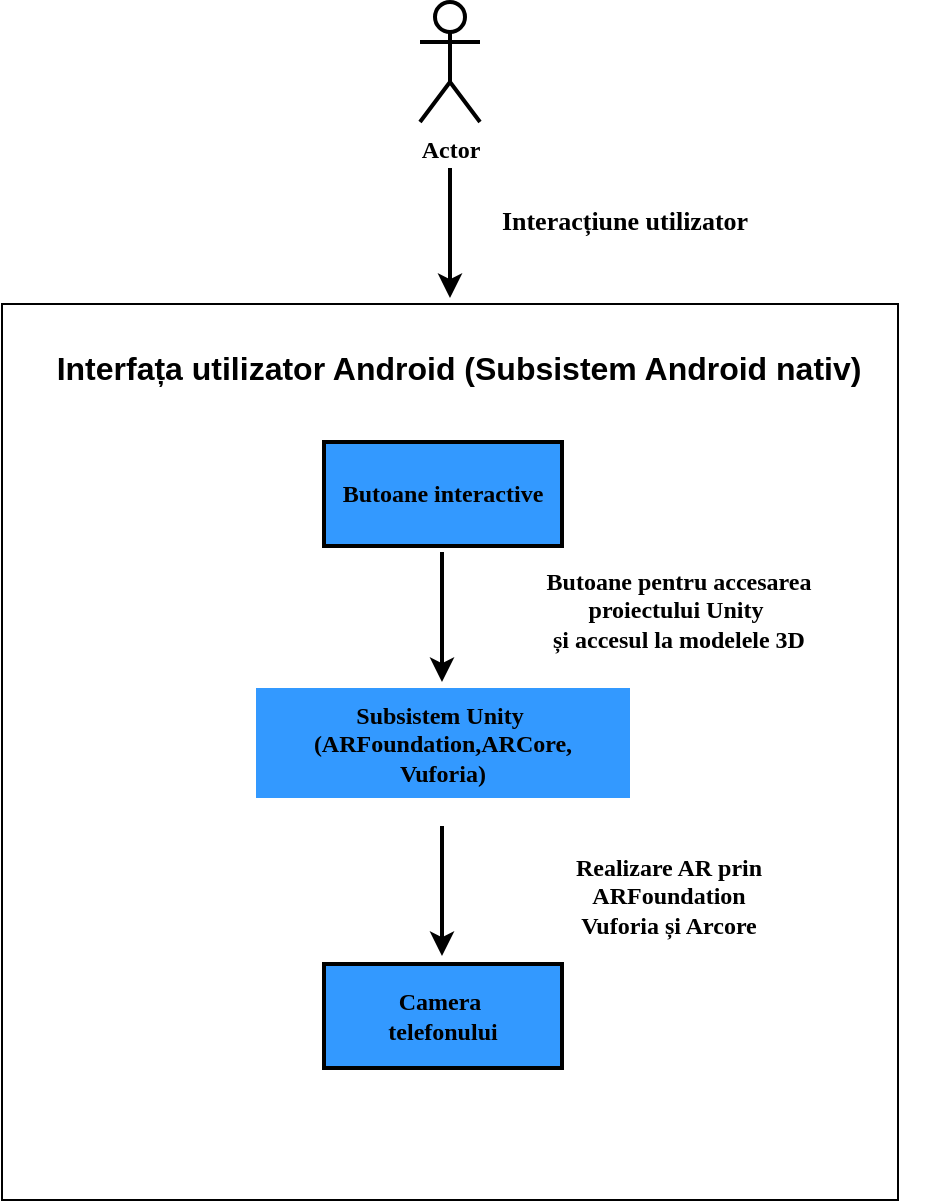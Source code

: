 <mxfile version="21.5.0" type="github">
  <diagram name="Page-1" id="Ii7l1QOKZbqQa2WmFgOp">
    <mxGraphModel dx="1434" dy="796" grid="0" gridSize="10" guides="1" tooltips="1" connect="1" arrows="1" fold="1" page="1" pageScale="1" pageWidth="850" pageHeight="1100" background="#ffffff" math="0" shadow="0">
      <root>
        <mxCell id="0" />
        <mxCell id="1" parent="0" />
        <mxCell id="5bNDe-UUc4NEutLfhQT3-7" value="" style="whiteSpace=wrap;html=1;aspect=fixed;fontSize=10;labelBorderColor=none;" parent="1" vertex="1">
          <mxGeometry x="201" y="234" width="448" height="448" as="geometry" />
        </mxCell>
        <mxCell id="5bNDe-UUc4NEutLfhQT3-2" value="Actor" style="shape=umlActor;verticalLabelPosition=bottom;verticalAlign=top;html=1;outlineConnect=0;strokeColor=#000000;fontStyle=1;fontFamily=Verdana;fontColor=#000000;strokeWidth=2;" parent="1" vertex="1">
          <mxGeometry x="410" y="83" width="30" height="60" as="geometry" />
        </mxCell>
        <mxCell id="5bNDe-UUc4NEutLfhQT3-3" value="Butoane interactive" style="rounded=0;whiteSpace=wrap;html=1;fontStyle=1;fontFamily=Verdana;labelBackgroundColor=none;strokeWidth=2;fillColor=#3399FF;" parent="1" vertex="1">
          <mxGeometry x="362" y="303" width="119" height="52" as="geometry" />
        </mxCell>
        <mxCell id="5bNDe-UUc4NEutLfhQT3-5" value="" style="endArrow=classic;html=1;rounded=0;fontColor=#000000;strokeColor=#000000;strokeWidth=2;" parent="1" edge="1">
          <mxGeometry width="50" height="50" relative="1" as="geometry">
            <mxPoint x="425" y="166" as="sourcePoint" />
            <mxPoint x="425" y="231" as="targetPoint" />
          </mxGeometry>
        </mxCell>
        <mxCell id="5bNDe-UUc4NEutLfhQT3-9" value="Subsistem Unity&amp;nbsp;&lt;br&gt;(ARFoundation,ARCore,&lt;br&gt;Vuforia)" style="rounded=0;whiteSpace=wrap;html=1;fontFamily=Verdana;fontStyle=1;strokeWidth=2;strokeColor=#FFFFFF;fillColor=#3399FF;" parent="1" vertex="1">
          <mxGeometry x="327" y="425" width="189" height="57" as="geometry" />
        </mxCell>
        <mxCell id="5bNDe-UUc4NEutLfhQT3-10" value="Camera&amp;nbsp;&lt;br&gt;telefonului" style="rounded=0;whiteSpace=wrap;html=1;fontStyle=1;fontFamily=Verdana;strokeWidth=2;fillColor=#3399FF;" parent="1" vertex="1">
          <mxGeometry x="362" y="564" width="119" height="52" as="geometry" />
        </mxCell>
        <mxCell id="5bNDe-UUc4NEutLfhQT3-12" value="" style="endArrow=classic;html=1;rounded=0;strokeWidth=2;" parent="1" edge="1">
          <mxGeometry width="50" height="50" relative="1" as="geometry">
            <mxPoint x="421" y="358" as="sourcePoint" />
            <mxPoint x="421" y="423" as="targetPoint" />
          </mxGeometry>
        </mxCell>
        <mxCell id="5bNDe-UUc4NEutLfhQT3-13" value="" style="endArrow=classic;html=1;rounded=0;strokeWidth=2;" parent="1" edge="1">
          <mxGeometry width="50" height="50" relative="1" as="geometry">
            <mxPoint x="421" y="495" as="sourcePoint" />
            <mxPoint x="421" y="560" as="targetPoint" />
          </mxGeometry>
        </mxCell>
        <mxCell id="5bNDe-UUc4NEutLfhQT3-14" value="&lt;font style=&quot;font-size: 16px;&quot;&gt;Interfața utilizator Android (Subsistem Android nativ)&lt;/font&gt;" style="text;strokeColor=none;fillColor=none;html=1;fontSize=18;fontStyle=1;verticalAlign=middle;align=center;" parent="1" vertex="1">
          <mxGeometry x="391" y="254" width="76" height="23" as="geometry" />
        </mxCell>
        <mxCell id="5bNDe-UUc4NEutLfhQT3-16" value="Interacțiune utilizator" style="text;strokeColor=none;fillColor=none;html=1;fontSize=13;fontStyle=1;verticalAlign=middle;align=center;fontFamily=Verdana;fontColor=#000000;" parent="1" vertex="1">
          <mxGeometry x="479" y="181" width="66" height="21" as="geometry" />
        </mxCell>
        <mxCell id="5bNDe-UUc4NEutLfhQT3-17" value="Butoane pentru accesarea &lt;br style=&quot;font-size: 12px;&quot;&gt;proiectului Unity&amp;nbsp;&lt;br style=&quot;font-size: 12px;&quot;&gt;și accesul la modelele 3D" style="text;strokeColor=none;fillColor=none;html=1;fontSize=12;fontStyle=1;verticalAlign=middle;align=center;fontFamily=Verdana;" parent="1" vertex="1">
          <mxGeometry x="405" y="373" width="268" height="28" as="geometry" />
        </mxCell>
        <mxCell id="5bNDe-UUc4NEutLfhQT3-18" value="Realizare AR prin &lt;br&gt;ARFoundation&lt;br&gt;Vuforia și Arcore" style="text;strokeColor=none;fillColor=none;html=1;fontSize=12;fontStyle=1;verticalAlign=middle;align=center;fontFamily=Verdana;" parent="1" vertex="1">
          <mxGeometry x="504" y="517" width="59" height="26" as="geometry" />
        </mxCell>
      </root>
    </mxGraphModel>
  </diagram>
</mxfile>
